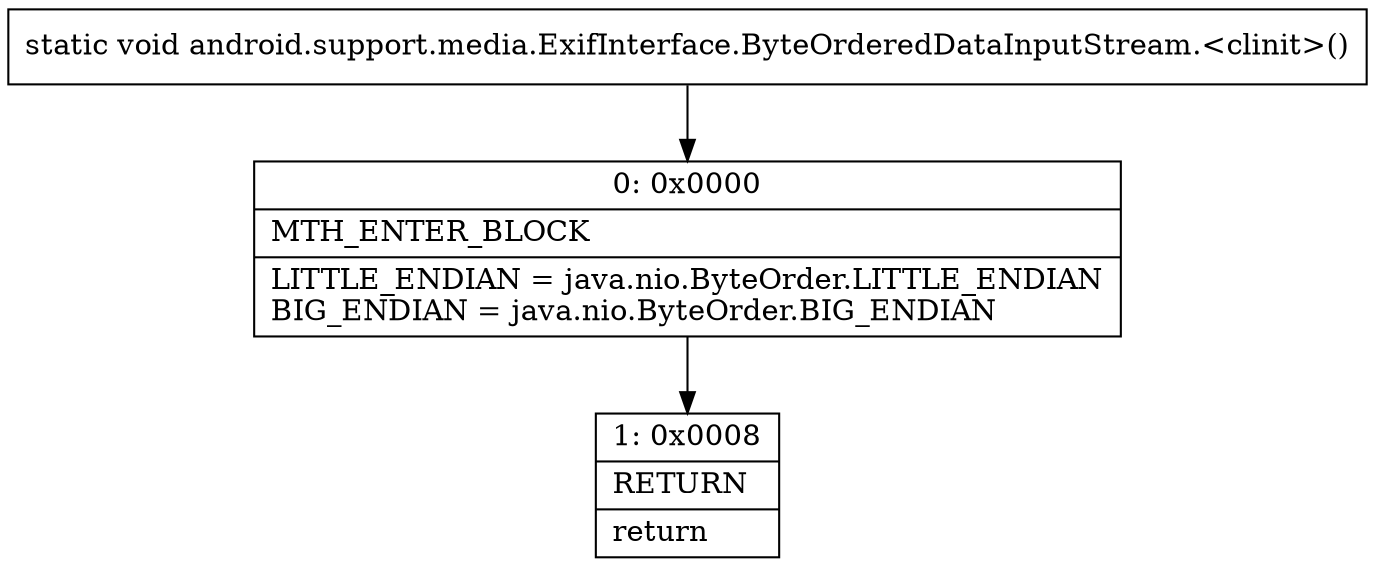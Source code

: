 digraph "CFG forandroid.support.media.ExifInterface.ByteOrderedDataInputStream.\<clinit\>()V" {
Node_0 [shape=record,label="{0\:\ 0x0000|MTH_ENTER_BLOCK\l|LITTLE_ENDIAN = java.nio.ByteOrder.LITTLE_ENDIAN\lBIG_ENDIAN = java.nio.ByteOrder.BIG_ENDIAN\l}"];
Node_1 [shape=record,label="{1\:\ 0x0008|RETURN\l|return\l}"];
MethodNode[shape=record,label="{static void android.support.media.ExifInterface.ByteOrderedDataInputStream.\<clinit\>() }"];
MethodNode -> Node_0;
Node_0 -> Node_1;
}

